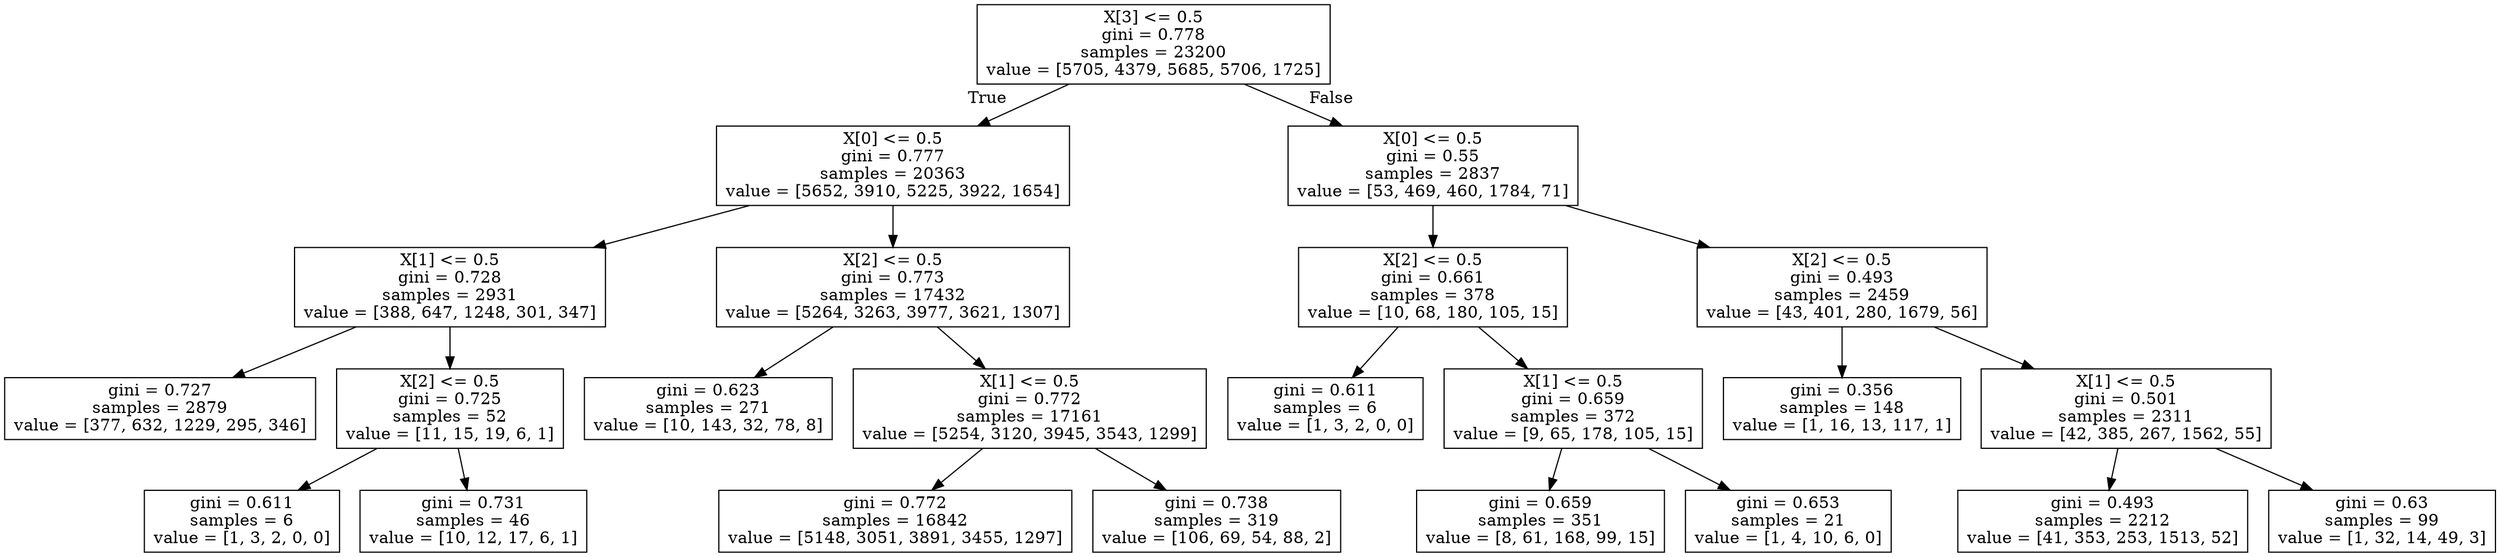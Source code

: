 digraph Tree {
node [shape=box] ;
0 [label="X[3] <= 0.5\ngini = 0.778\nsamples = 23200\nvalue = [5705, 4379, 5685, 5706, 1725]"] ;
1 [label="X[0] <= 0.5\ngini = 0.777\nsamples = 20363\nvalue = [5652, 3910, 5225, 3922, 1654]"] ;
0 -> 1 [labeldistance=2.5, labelangle=45, headlabel="True"] ;
2 [label="X[1] <= 0.5\ngini = 0.728\nsamples = 2931\nvalue = [388, 647, 1248, 301, 347]"] ;
1 -> 2 ;
3 [label="gini = 0.727\nsamples = 2879\nvalue = [377, 632, 1229, 295, 346]"] ;
2 -> 3 ;
4 [label="X[2] <= 0.5\ngini = 0.725\nsamples = 52\nvalue = [11, 15, 19, 6, 1]"] ;
2 -> 4 ;
5 [label="gini = 0.611\nsamples = 6\nvalue = [1, 3, 2, 0, 0]"] ;
4 -> 5 ;
6 [label="gini = 0.731\nsamples = 46\nvalue = [10, 12, 17, 6, 1]"] ;
4 -> 6 ;
7 [label="X[2] <= 0.5\ngini = 0.773\nsamples = 17432\nvalue = [5264, 3263, 3977, 3621, 1307]"] ;
1 -> 7 ;
8 [label="gini = 0.623\nsamples = 271\nvalue = [10, 143, 32, 78, 8]"] ;
7 -> 8 ;
9 [label="X[1] <= 0.5\ngini = 0.772\nsamples = 17161\nvalue = [5254, 3120, 3945, 3543, 1299]"] ;
7 -> 9 ;
10 [label="gini = 0.772\nsamples = 16842\nvalue = [5148, 3051, 3891, 3455, 1297]"] ;
9 -> 10 ;
11 [label="gini = 0.738\nsamples = 319\nvalue = [106, 69, 54, 88, 2]"] ;
9 -> 11 ;
12 [label="X[0] <= 0.5\ngini = 0.55\nsamples = 2837\nvalue = [53, 469, 460, 1784, 71]"] ;
0 -> 12 [labeldistance=2.5, labelangle=-45, headlabel="False"] ;
13 [label="X[2] <= 0.5\ngini = 0.661\nsamples = 378\nvalue = [10, 68, 180, 105, 15]"] ;
12 -> 13 ;
14 [label="gini = 0.611\nsamples = 6\nvalue = [1, 3, 2, 0, 0]"] ;
13 -> 14 ;
15 [label="X[1] <= 0.5\ngini = 0.659\nsamples = 372\nvalue = [9, 65, 178, 105, 15]"] ;
13 -> 15 ;
16 [label="gini = 0.659\nsamples = 351\nvalue = [8, 61, 168, 99, 15]"] ;
15 -> 16 ;
17 [label="gini = 0.653\nsamples = 21\nvalue = [1, 4, 10, 6, 0]"] ;
15 -> 17 ;
18 [label="X[2] <= 0.5\ngini = 0.493\nsamples = 2459\nvalue = [43, 401, 280, 1679, 56]"] ;
12 -> 18 ;
19 [label="gini = 0.356\nsamples = 148\nvalue = [1, 16, 13, 117, 1]"] ;
18 -> 19 ;
20 [label="X[1] <= 0.5\ngini = 0.501\nsamples = 2311\nvalue = [42, 385, 267, 1562, 55]"] ;
18 -> 20 ;
21 [label="gini = 0.493\nsamples = 2212\nvalue = [41, 353, 253, 1513, 52]"] ;
20 -> 21 ;
22 [label="gini = 0.63\nsamples = 99\nvalue = [1, 32, 14, 49, 3]"] ;
20 -> 22 ;
}